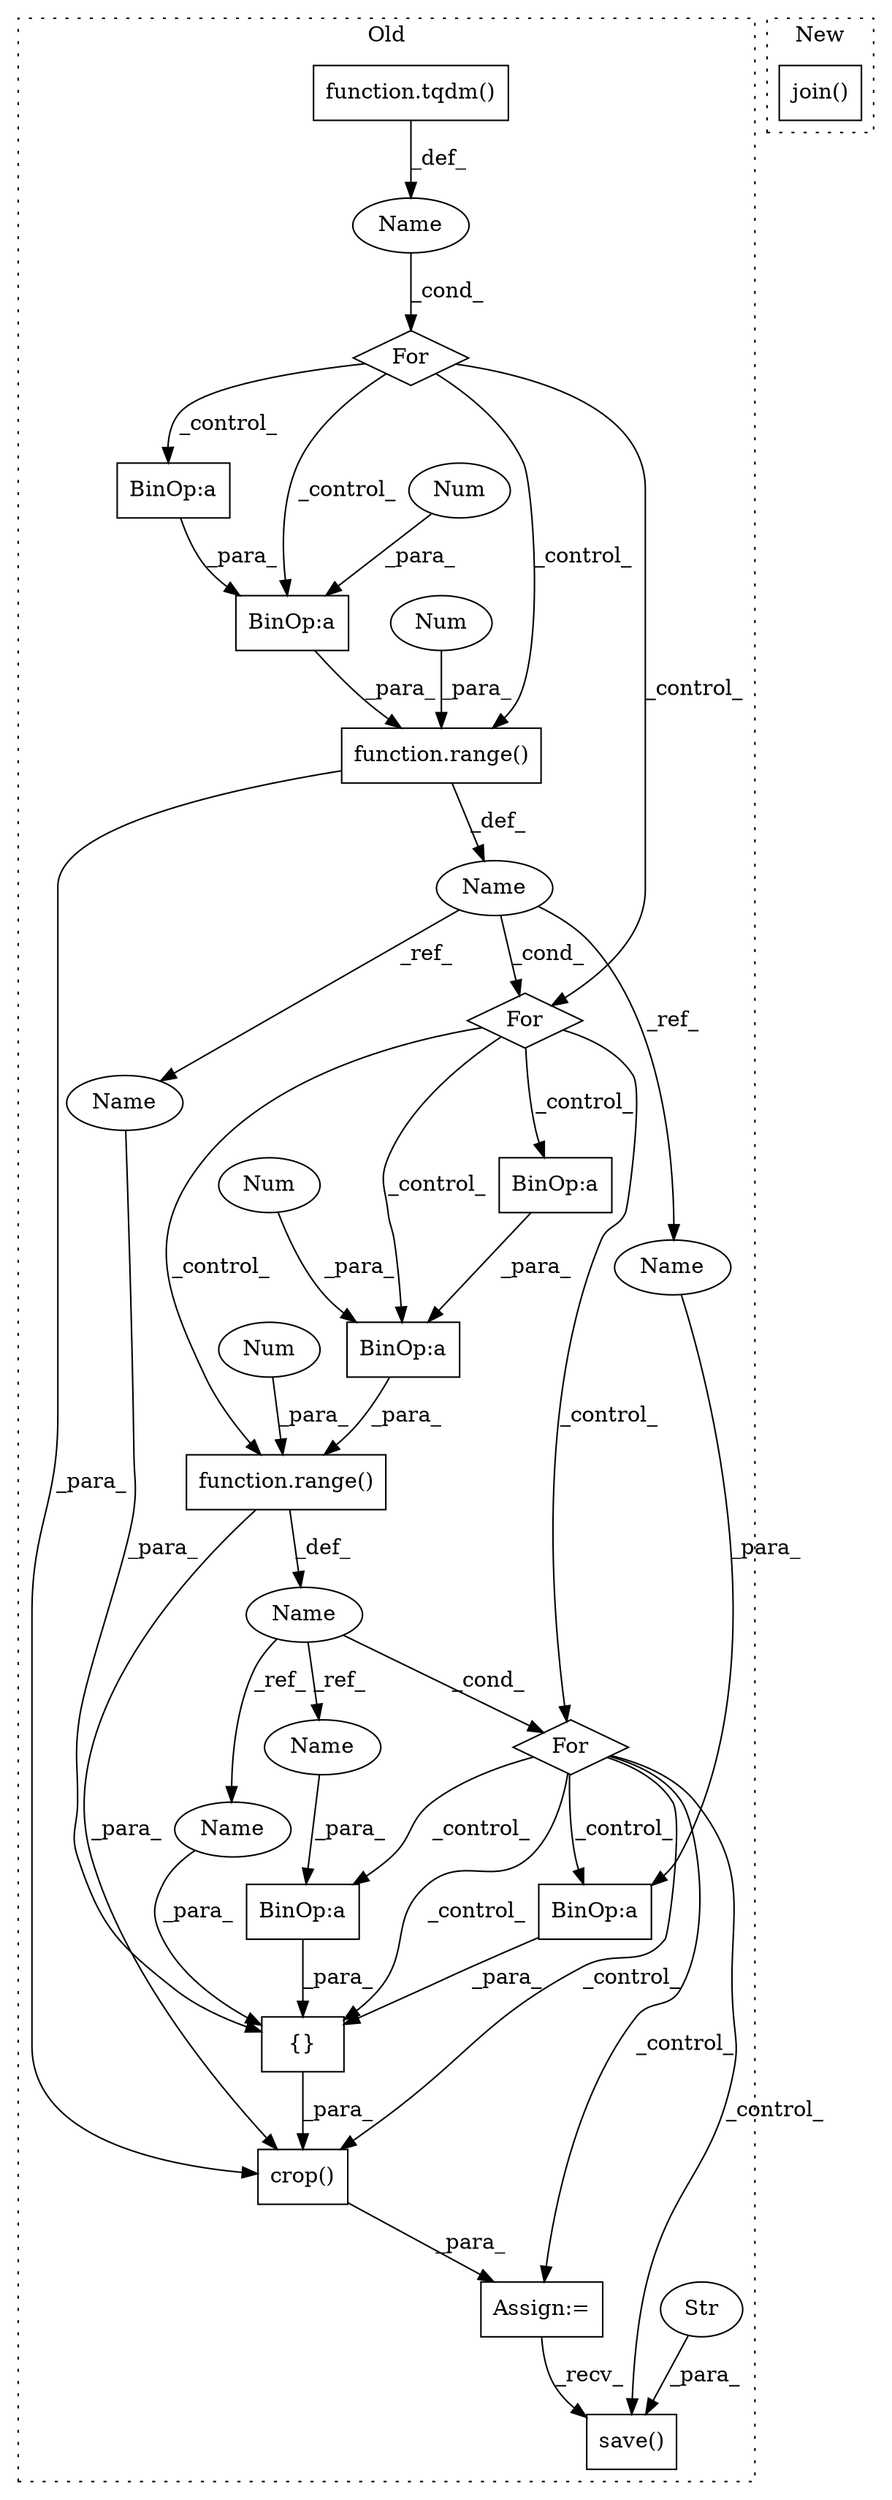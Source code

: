 digraph G {
subgraph cluster0 {
1 [label="save()" a="75" s="1510,1610" l="16,1" shape="box"];
3 [label="Assign:=" a="68" s="1380" l="3" shape="box"];
4 [label="Name" a="87" s="996" l="9" shape="ellipse"];
5 [label="Str" a="66" s="1526" l="84" shape="ellipse"];
6 [label="{}" a="59" s="1394,1457" l="1,0" shape="box"];
7 [label="For" a="107" s="992,1048" l="4,58" shape="diamond"];
8 [label="function.tqdm()" a="75" s="1009,1024" l="5,24" shape="box"];
9 [label="For" a="107" s="1251,1320" l="4,50" shape="diamond"];
10 [label="BinOp:a" a="82" s="1439" l="3" shape="box"];
11 [label="BinOp:a" a="82" s="1278" l="29" shape="box"];
12 [label="BinOp:a" a="82" s="1414" l="3" shape="box"];
13 [label="BinOp:a" a="82" s="1286" l="3" shape="box"];
14 [label="BinOp:a" a="82" s="1203" l="3" shape="box"];
15 [label="BinOp:a" a="82" s="1195" l="29" shape="box"];
16 [label="function.range()" a="75" s="1264,1319" l="6,1" shape="box"];
17 [label="For" a="107" s="1168,1237" l="4,14" shape="diamond"];
18 [label="function.range()" a="75" s="1181,1236" l="6,1" shape="box"];
19 [label="Num" a="76" s="1270" l="1" shape="ellipse"];
20 [label="Num" a="76" s="1224" l="1" shape="ellipse"];
21 [label="Num" a="76" s="1307" l="1" shape="ellipse"];
22 [label="Num" a="76" s="1187" l="1" shape="ellipse"];
23 [label="Name" a="87" s="1172" l="5" shape="ellipse"];
24 [label="Name" a="87" s="1255" l="5" shape="ellipse"];
25 [label="crop()" a="75" s="1383,1458" l="11,1" shape="box"];
26 [label="Name" a="87" s="1402" l="5" shape="ellipse"];
27 [label="Name" a="87" s="1434" l="5" shape="ellipse"];
28 [label="Name" a="87" s="1395" l="5" shape="ellipse"];
29 [label="Name" a="87" s="1409" l="5" shape="ellipse"];
label = "Old";
style="dotted";
}
subgraph cluster1 {
2 [label="join()" a="75" s="1390" l="19" shape="box"];
label = "New";
style="dotted";
}
3 -> 1 [label="_recv_"];
4 -> 7 [label="_cond_"];
5 -> 1 [label="_para_"];
6 -> 25 [label="_para_"];
7 -> 17 [label="_control_"];
7 -> 15 [label="_control_"];
7 -> 14 [label="_control_"];
7 -> 18 [label="_control_"];
8 -> 4 [label="_def_"];
9 -> 1 [label="_control_"];
9 -> 3 [label="_control_"];
9 -> 6 [label="_control_"];
9 -> 25 [label="_control_"];
9 -> 10 [label="_control_"];
9 -> 12 [label="_control_"];
10 -> 6 [label="_para_"];
11 -> 16 [label="_para_"];
12 -> 6 [label="_para_"];
13 -> 11 [label="_para_"];
14 -> 15 [label="_para_"];
15 -> 18 [label="_para_"];
16 -> 24 [label="_def_"];
16 -> 25 [label="_para_"];
17 -> 16 [label="_control_"];
17 -> 9 [label="_control_"];
17 -> 13 [label="_control_"];
17 -> 11 [label="_control_"];
18 -> 23 [label="_def_"];
18 -> 25 [label="_para_"];
19 -> 16 [label="_para_"];
20 -> 15 [label="_para_"];
21 -> 11 [label="_para_"];
22 -> 18 [label="_para_"];
23 -> 28 [label="_ref_"];
23 -> 29 [label="_ref_"];
23 -> 17 [label="_cond_"];
24 -> 26 [label="_ref_"];
24 -> 9 [label="_cond_"];
24 -> 27 [label="_ref_"];
25 -> 3 [label="_para_"];
26 -> 6 [label="_para_"];
27 -> 10 [label="_para_"];
28 -> 6 [label="_para_"];
29 -> 12 [label="_para_"];
}